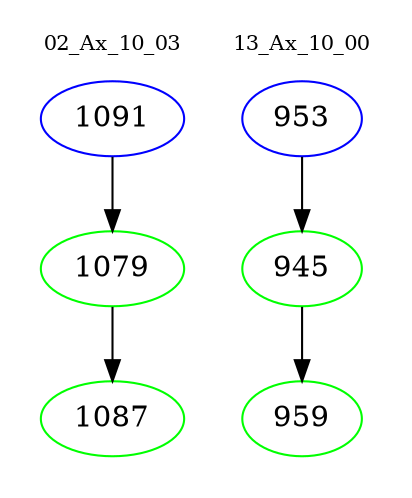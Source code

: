 digraph{
subgraph cluster_0 {
color = white
label = "02_Ax_10_03";
fontsize=10;
T0_1091 [label="1091", color="blue"]
T0_1091 -> T0_1079 [color="black"]
T0_1079 [label="1079", color="green"]
T0_1079 -> T0_1087 [color="black"]
T0_1087 [label="1087", color="green"]
}
subgraph cluster_1 {
color = white
label = "13_Ax_10_00";
fontsize=10;
T1_953 [label="953", color="blue"]
T1_953 -> T1_945 [color="black"]
T1_945 [label="945", color="green"]
T1_945 -> T1_959 [color="black"]
T1_959 [label="959", color="green"]
}
}
